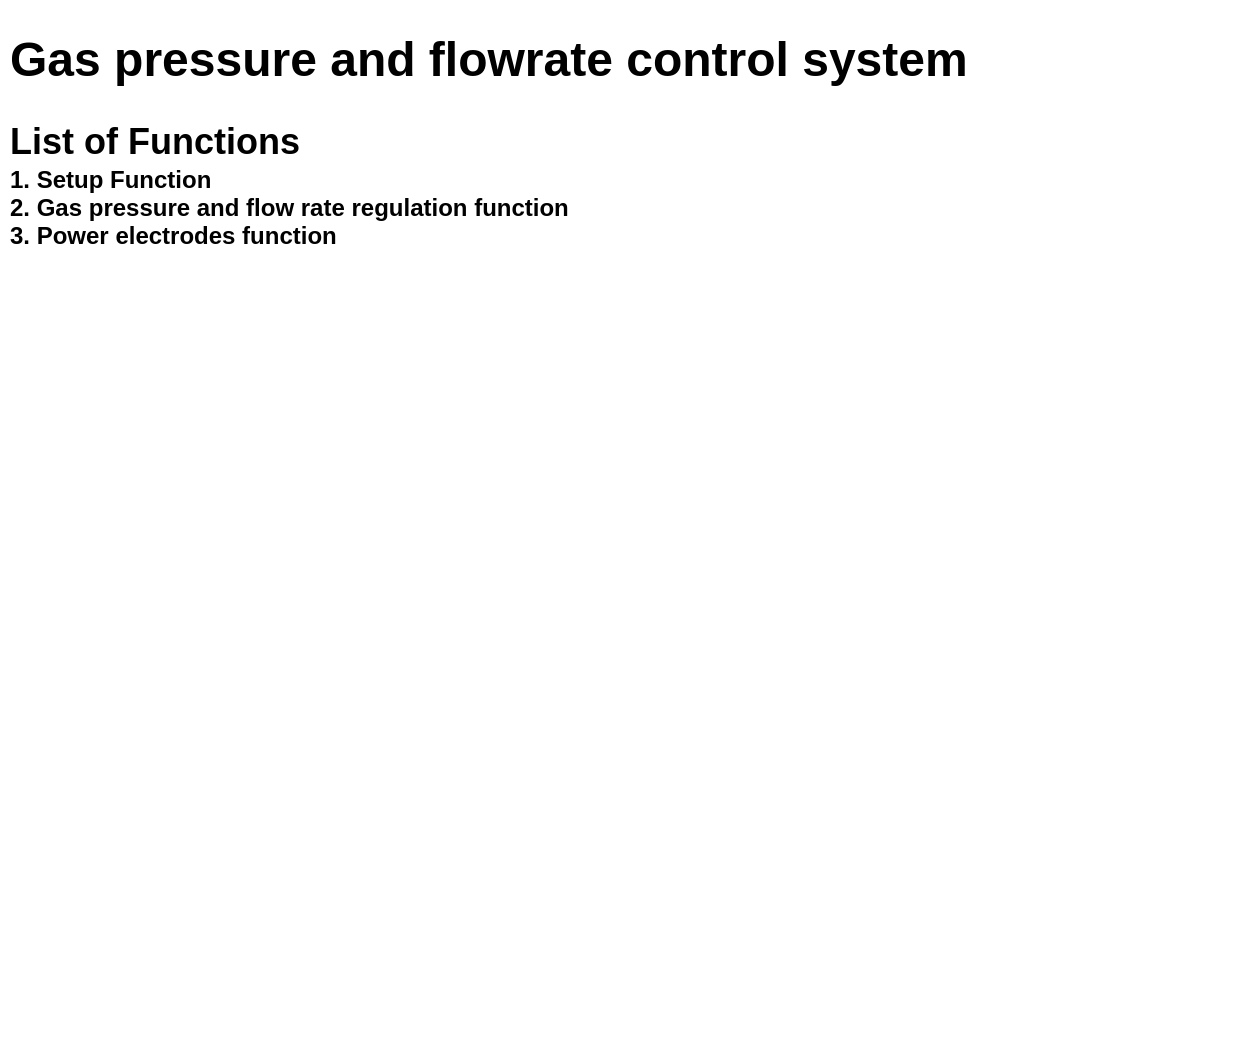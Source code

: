 <mxfile version="22.0.8" type="device" pages="3">
  <diagram name="Page-1" id="xTXgsjyf9RrlP9VQwxoH">
    <mxGraphModel dx="880" dy="516" grid="1" gridSize="10" guides="1" tooltips="1" connect="1" arrows="1" fold="1" page="1" pageScale="1" pageWidth="850" pageHeight="1100" math="0" shadow="0">
      <root>
        <mxCell id="0" />
        <mxCell id="1" parent="0" />
        <mxCell id="KdB827aXLYzTpH9bJOCs-2" value="&lt;h1&gt;Gas pressure and flowrate control system&lt;/h1&gt;&lt;div style=&quot;font-size: 18px;&quot;&gt;&lt;b&gt;List of Functions&lt;/b&gt;&lt;/div&gt;&lt;div style=&quot;&quot;&gt;&lt;b&gt;1. Setup Function&lt;/b&gt;&lt;/div&gt;&lt;div style=&quot;&quot;&gt;&lt;b&gt;2. Gas pressure and flow rate regulation function&lt;/b&gt;&lt;/div&gt;&lt;div style=&quot;&quot;&gt;&lt;b&gt;3. Power electrodes function&lt;/b&gt;&lt;/div&gt;" style="text;html=1;strokeColor=none;fillColor=none;spacing=5;spacingTop=-20;whiteSpace=wrap;overflow=hidden;rounded=0;" vertex="1" parent="1">
          <mxGeometry x="80" y="40" width="620" height="520" as="geometry" />
        </mxCell>
      </root>
    </mxGraphModel>
  </diagram>
  <diagram id="VFAT9bgTHXIi4trOcYz8" name="Page-2">
    <mxGraphModel dx="1173" dy="688" grid="1" gridSize="10" guides="1" tooltips="1" connect="1" arrows="1" fold="1" page="1" pageScale="1" pageWidth="850" pageHeight="1100" math="0" shadow="0">
      <root>
        <mxCell id="0" />
        <mxCell id="1" parent="0" />
        <mxCell id="PwUncJhch4i5nEbeuBFp-1" value="START" style="rounded=1;whiteSpace=wrap;html=1;" vertex="1" parent="1">
          <mxGeometry x="187.81" y="130" width="75" height="40" as="geometry" />
        </mxCell>
        <mxCell id="PwUncJhch4i5nEbeuBFp-2" value="STOP" style="rounded=1;whiteSpace=wrap;html=1;" vertex="1" parent="1">
          <mxGeometry x="576.56" y="910" width="75" height="40" as="geometry" />
        </mxCell>
        <mxCell id="BFlWm7-OITBW41VC_ySG-1" value="gas_pressure = read _pressure()&lt;br&gt;gas_flowrate = read_flowrate()&lt;br&gt;electrode_power_state = False" style="rounded=0;whiteSpace=wrap;html=1;" vertex="1" parent="1">
          <mxGeometry x="115.81" y="230" width="219" height="60" as="geometry" />
        </mxCell>
        <mxCell id="BFlWm7-OITBW41VC_ySG-2" value="if&lt;br&gt;gas_pressure &amp;lt; min_gas_pressure&lt;br&gt;&amp;amp;&amp;amp;&lt;br&gt;gas_flowrate == OFF" style="rhombus;whiteSpace=wrap;html=1;" vertex="1" parent="1">
          <mxGeometry x="108.06" y="340" width="234.5" height="170" as="geometry" />
        </mxCell>
        <mxCell id="BFlWm7-OITBW41VC_ySG-5" value="electrode_power_state = power_electrodes(ON)" style="rounded=0;whiteSpace=wrap;html=1;" vertex="1" parent="1">
          <mxGeometry x="86.81" y="670" width="277" height="60" as="geometry" />
        </mxCell>
        <mxCell id="BFlWm7-OITBW41VC_ySG-9" value="" style="endArrow=classic;html=1;rounded=0;exitX=0.5;exitY=1;exitDx=0;exitDy=0;entryX=0.5;entryY=0;entryDx=0;entryDy=0;" edge="1" parent="1" source="PwUncJhch4i5nEbeuBFp-1" target="BFlWm7-OITBW41VC_ySG-1">
          <mxGeometry width="50" height="50" relative="1" as="geometry">
            <mxPoint x="189.81" y="310" as="sourcePoint" />
            <mxPoint x="239.81" y="260" as="targetPoint" />
          </mxGeometry>
        </mxCell>
        <mxCell id="BFlWm7-OITBW41VC_ySG-10" value="" style="endArrow=classic;html=1;rounded=0;exitX=0.5;exitY=1;exitDx=0;exitDy=0;entryX=0.5;entryY=0;entryDx=0;entryDy=0;" edge="1" parent="1" source="BFlWm7-OITBW41VC_ySG-1" target="BFlWm7-OITBW41VC_ySG-2">
          <mxGeometry width="50" height="50" relative="1" as="geometry">
            <mxPoint x="209.81" y="330" as="sourcePoint" />
            <mxPoint x="239.81" y="310" as="targetPoint" />
          </mxGeometry>
        </mxCell>
        <mxCell id="qNj3veaLrJEmb5Fn7f3s-1" value="&lt;h1&gt;Gas pressure and flowrate regulation function&lt;/h1&gt;" style="text;html=1;strokeColor=none;fillColor=none;spacing=5;spacingTop=-20;whiteSpace=wrap;overflow=hidden;rounded=0;" vertex="1" parent="1">
          <mxGeometry x="155.5" y="10" width="540" height="50" as="geometry" />
        </mxCell>
        <mxCell id="qNj3veaLrJEmb5Fn7f3s-2" value="Yes" style="text;html=1;strokeColor=none;fillColor=none;align=center;verticalAlign=middle;whiteSpace=wrap;rounded=0;" vertex="1" parent="1">
          <mxGeometry x="232.81" y="510" width="30" height="30" as="geometry" />
        </mxCell>
        <mxCell id="qNj3veaLrJEmb5Fn7f3s-4" value="No" style="text;html=1;strokeColor=none;fillColor=none;align=center;verticalAlign=middle;whiteSpace=wrap;rounded=0;" vertex="1" parent="1">
          <mxGeometry x="334.81" y="430" width="30" height="30" as="geometry" />
        </mxCell>
        <mxCell id="WMU3eJjBPtPkebxCkTKI-1" value="else if&lt;br&gt;gas_pressure &amp;gt;= max_gas_pressure&lt;br&gt;&amp;amp;&amp;amp;&lt;br&gt;gas_flowrate == ON" style="rhombus;whiteSpace=wrap;html=1;" vertex="1" parent="1">
          <mxGeometry x="496.81" y="340" width="234.5" height="170" as="geometry" />
        </mxCell>
        <mxCell id="WMU3eJjBPtPkebxCkTKI-3" value="electrode_power_state = power_electrodes(OFF)" style="rounded=0;whiteSpace=wrap;html=1;" vertex="1" parent="1">
          <mxGeometry x="475.56" y="680" width="277" height="50" as="geometry" />
        </mxCell>
        <mxCell id="WMU3eJjBPtPkebxCkTKI-9" value="while&lt;br&gt;electrode_power_state == False" style="rhombus;whiteSpace=wrap;html=1;" vertex="1" parent="1">
          <mxGeometry x="104.56" y="550" width="241.5" height="90" as="geometry" />
        </mxCell>
        <mxCell id="5Qs_rdAYjcOikUmVvVix-1" value="while&lt;br&gt;electrode_power_state == False" style="rhombus;whiteSpace=wrap;html=1;" vertex="1" parent="1">
          <mxGeometry x="493.31" y="550" width="241.5" height="90" as="geometry" />
        </mxCell>
        <mxCell id="5Qs_rdAYjcOikUmVvVix-2" value="" style="endArrow=classic;html=1;rounded=0;exitX=1;exitY=0.5;exitDx=0;exitDy=0;entryX=0.5;entryY=0;entryDx=0;entryDy=0;" edge="1" parent="1" source="BFlWm7-OITBW41VC_ySG-2" target="WMU3eJjBPtPkebxCkTKI-1">
          <mxGeometry width="50" height="50" relative="1" as="geometry">
            <mxPoint x="416.81" y="590" as="sourcePoint" />
            <mxPoint x="466.81" y="540" as="targetPoint" />
            <Array as="points">
              <mxPoint x="386.81" y="425" />
              <mxPoint x="386.81" y="280" />
              <mxPoint x="613.81" y="280" />
            </Array>
          </mxGeometry>
        </mxCell>
        <mxCell id="5Qs_rdAYjcOikUmVvVix-3" value="" style="endArrow=classic;html=1;rounded=0;exitX=0.5;exitY=1;exitDx=0;exitDy=0;entryX=0.5;entryY=0;entryDx=0;entryDy=0;" edge="1" parent="1" source="BFlWm7-OITBW41VC_ySG-2" target="WMU3eJjBPtPkebxCkTKI-9">
          <mxGeometry width="50" height="50" relative="1" as="geometry">
            <mxPoint x="456.81" y="590" as="sourcePoint" />
            <mxPoint x="506.81" y="540" as="targetPoint" />
          </mxGeometry>
        </mxCell>
        <mxCell id="5Qs_rdAYjcOikUmVvVix-4" value="Yes" style="text;html=1;strokeColor=none;fillColor=none;align=center;verticalAlign=middle;whiteSpace=wrap;rounded=0;" vertex="1" parent="1">
          <mxGeometry x="576.56" y="510" width="30" height="30" as="geometry" />
        </mxCell>
        <mxCell id="5Qs_rdAYjcOikUmVvVix-5" value="No" style="text;html=1;strokeColor=none;fillColor=none;align=center;verticalAlign=middle;whiteSpace=wrap;rounded=0;" vertex="1" parent="1">
          <mxGeometry x="722.56" y="420" width="30" height="30" as="geometry" />
        </mxCell>
        <mxCell id="5Qs_rdAYjcOikUmVvVix-6" value="" style="endArrow=classic;html=1;rounded=0;exitX=0.5;exitY=1;exitDx=0;exitDy=0;entryX=0.5;entryY=0;entryDx=0;entryDy=0;" edge="1" parent="1" source="WMU3eJjBPtPkebxCkTKI-1" target="5Qs_rdAYjcOikUmVvVix-1">
          <mxGeometry width="50" height="50" relative="1" as="geometry">
            <mxPoint x="416.81" y="590" as="sourcePoint" />
            <mxPoint x="466.81" y="540" as="targetPoint" />
          </mxGeometry>
        </mxCell>
        <mxCell id="5Qs_rdAYjcOikUmVvVix-7" value="" style="endArrow=classic;html=1;rounded=0;exitX=0.5;exitY=1;exitDx=0;exitDy=0;entryX=0.5;entryY=0;entryDx=0;entryDy=0;" edge="1" parent="1" source="WMU3eJjBPtPkebxCkTKI-9" target="BFlWm7-OITBW41VC_ySG-5">
          <mxGeometry width="50" height="50" relative="1" as="geometry">
            <mxPoint x="456.81" y="590" as="sourcePoint" />
            <mxPoint x="506.81" y="540" as="targetPoint" />
          </mxGeometry>
        </mxCell>
        <mxCell id="5Qs_rdAYjcOikUmVvVix-8" value="" style="endArrow=classic;html=1;rounded=0;exitX=0.5;exitY=1;exitDx=0;exitDy=0;entryX=0;entryY=0.5;entryDx=0;entryDy=0;" edge="1" parent="1" source="BFlWm7-OITBW41VC_ySG-5" target="WMU3eJjBPtPkebxCkTKI-9">
          <mxGeometry width="50" height="50" relative="1" as="geometry">
            <mxPoint x="456.81" y="670" as="sourcePoint" />
            <mxPoint x="506.81" y="620" as="targetPoint" />
            <Array as="points">
              <mxPoint x="225.81" y="780" />
              <mxPoint x="46.81" y="780" />
              <mxPoint x="46.81" y="595" />
            </Array>
          </mxGeometry>
        </mxCell>
        <mxCell id="5Qs_rdAYjcOikUmVvVix-9" value="Yes" style="text;html=1;strokeColor=none;fillColor=none;align=center;verticalAlign=middle;whiteSpace=wrap;rounded=0;" vertex="1" parent="1">
          <mxGeometry x="187.81" y="640" width="30" height="30" as="geometry" />
        </mxCell>
        <mxCell id="5Qs_rdAYjcOikUmVvVix-10" value="Yes" style="text;html=1;strokeColor=none;fillColor=none;align=center;verticalAlign=middle;whiteSpace=wrap;rounded=0;" vertex="1" parent="1">
          <mxGeometry x="576.56" y="640" width="30" height="30" as="geometry" />
        </mxCell>
        <mxCell id="5Qs_rdAYjcOikUmVvVix-11" value="" style="endArrow=classic;html=1;rounded=0;exitX=0.5;exitY=1;exitDx=0;exitDy=0;entryX=0.5;entryY=0;entryDx=0;entryDy=0;" edge="1" parent="1" source="5Qs_rdAYjcOikUmVvVix-1" target="WMU3eJjBPtPkebxCkTKI-3">
          <mxGeometry width="50" height="50" relative="1" as="geometry">
            <mxPoint x="416.81" y="620" as="sourcePoint" />
            <mxPoint x="466.81" y="570" as="targetPoint" />
          </mxGeometry>
        </mxCell>
        <mxCell id="5Qs_rdAYjcOikUmVvVix-12" value="" style="endArrow=classic;html=1;rounded=0;exitX=1;exitY=0.5;exitDx=0;exitDy=0;entryX=0;entryY=0.5;entryDx=0;entryDy=0;" edge="1" parent="1" source="WMU3eJjBPtPkebxCkTKI-9" target="5Qs_rdAYjcOikUmVvVix-13">
          <mxGeometry width="50" height="50" relative="1" as="geometry">
            <mxPoint x="444.18" y="500" as="sourcePoint" />
            <mxPoint x="464.18" y="500" as="targetPoint" />
            <Array as="points">
              <mxPoint x="394.18" y="595" />
              <mxPoint x="394.18" y="830" />
            </Array>
          </mxGeometry>
        </mxCell>
        <mxCell id="5Qs_rdAYjcOikUmVvVix-13" value="" style="ellipse;whiteSpace=wrap;html=1;aspect=fixed;" vertex="1" parent="1">
          <mxGeometry x="594.06" y="810" width="40" height="40" as="geometry" />
        </mxCell>
        <mxCell id="5Qs_rdAYjcOikUmVvVix-14" value="" style="endArrow=classic;html=1;rounded=0;exitX=0.5;exitY=1;exitDx=0;exitDy=0;entryX=0;entryY=0.5;entryDx=0;entryDy=0;" edge="1" parent="1" source="WMU3eJjBPtPkebxCkTKI-3" target="5Qs_rdAYjcOikUmVvVix-1">
          <mxGeometry width="50" height="50" relative="1" as="geometry">
            <mxPoint x="444.18" y="670" as="sourcePoint" />
            <mxPoint x="494.18" y="620" as="targetPoint" />
            <Array as="points">
              <mxPoint x="614.18" y="760" />
              <mxPoint x="444.18" y="760" />
              <mxPoint x="444.18" y="595" />
            </Array>
          </mxGeometry>
        </mxCell>
        <mxCell id="5Qs_rdAYjcOikUmVvVix-15" value="" style="endArrow=classic;html=1;rounded=0;exitX=1;exitY=0.5;exitDx=0;exitDy=0;entryX=0.5;entryY=0;entryDx=0;entryDy=0;" edge="1" parent="1" source="5Qs_rdAYjcOikUmVvVix-1" target="5Qs_rdAYjcOikUmVvVix-13">
          <mxGeometry width="50" height="50" relative="1" as="geometry">
            <mxPoint x="444.18" y="670" as="sourcePoint" />
            <mxPoint x="494.18" y="620" as="targetPoint" />
            <Array as="points">
              <mxPoint x="774.18" y="595" />
              <mxPoint x="774.18" y="790" />
              <mxPoint x="614.18" y="790" />
            </Array>
          </mxGeometry>
        </mxCell>
        <mxCell id="5Qs_rdAYjcOikUmVvVix-16" value="" style="endArrow=classic;html=1;rounded=0;exitX=1;exitY=0.5;exitDx=0;exitDy=0;entryX=1;entryY=0.5;entryDx=0;entryDy=0;" edge="1" parent="1" source="WMU3eJjBPtPkebxCkTKI-1" target="5Qs_rdAYjcOikUmVvVix-13">
          <mxGeometry width="50" height="50" relative="1" as="geometry">
            <mxPoint x="444.18" y="670" as="sourcePoint" />
            <mxPoint x="654.18" y="870" as="targetPoint" />
            <Array as="points">
              <mxPoint x="804.18" y="425" />
              <mxPoint x="804.18" y="830" />
            </Array>
          </mxGeometry>
        </mxCell>
        <mxCell id="5Qs_rdAYjcOikUmVvVix-17" value="No" style="text;html=1;strokeColor=none;fillColor=none;align=center;verticalAlign=middle;whiteSpace=wrap;rounded=0;" vertex="1" parent="1">
          <mxGeometry x="722.56" y="590" width="30" height="30" as="geometry" />
        </mxCell>
        <mxCell id="5Qs_rdAYjcOikUmVvVix-18" value="" style="endArrow=classic;html=1;rounded=0;exitX=0.5;exitY=1;exitDx=0;exitDy=0;entryX=0.5;entryY=0;entryDx=0;entryDy=0;" edge="1" parent="1" source="5Qs_rdAYjcOikUmVvVix-13" target="PwUncJhch4i5nEbeuBFp-2">
          <mxGeometry width="50" height="50" relative="1" as="geometry">
            <mxPoint x="474.18" y="770" as="sourcePoint" />
            <mxPoint x="524.18" y="720" as="targetPoint" />
          </mxGeometry>
        </mxCell>
      </root>
    </mxGraphModel>
  </diagram>
  <diagram id="IKxykTdm5G88fnNIyr_j" name="Page-3">
    <mxGraphModel dx="1173" dy="688" grid="1" gridSize="10" guides="1" tooltips="1" connect="1" arrows="1" fold="1" page="1" pageScale="1" pageWidth="850" pageHeight="1100" math="0" shadow="0">
      <root>
        <mxCell id="0" />
        <mxCell id="1" parent="0" />
        <mxCell id="eAF2KnKh1tU8u6O96-1u-1" value="&lt;h1&gt;Power electrodes function&lt;/h1&gt;" style="text;html=1;strokeColor=none;fillColor=none;spacing=5;spacingTop=-20;whiteSpace=wrap;overflow=hidden;rounded=0;" vertex="1" parent="1">
          <mxGeometry x="265" y="20" width="320" height="50" as="geometry" />
        </mxCell>
        <mxCell id="eAF2KnKh1tU8u6O96-1u-2" value="START" style="rounded=1;whiteSpace=wrap;html=1;" vertex="1" parent="1">
          <mxGeometry x="189.5" y="210" width="75" height="40" as="geometry" />
        </mxCell>
        <mxCell id="eAF2KnKh1tU8u6O96-1u-3" value="STOP" style="rounded=1;whiteSpace=wrap;html=1;" vertex="1" parent="1">
          <mxGeometry x="585" y="945" width="75" height="40" as="geometry" />
        </mxCell>
        <mxCell id="eAF2KnKh1tU8u6O96-1u-4" value="action" style="shape=parallelogram;perimeter=parallelogramPerimeter;whiteSpace=wrap;html=1;fixedSize=1;" vertex="1" parent="1">
          <mxGeometry x="179.75" y="280" width="94.5" height="50" as="geometry" />
        </mxCell>
        <mxCell id="eAF2KnKh1tU8u6O96-1u-5" value="if&lt;br&gt;action == OFF" style="rhombus;whiteSpace=wrap;html=1;" vertex="1" parent="1">
          <mxGeometry x="154.5" y="420" width="145" height="70" as="geometry" />
        </mxCell>
        <mxCell id="eAF2KnKh1tU8u6O96-1u-6" value="drive electrode relay low&lt;br&gt;electrode_feedback = read_electrode_power_feedback()" style="rounded=0;whiteSpace=wrap;html=1;" vertex="1" parent="1">
          <mxGeometry x="67" y="520" width="320" height="60" as="geometry" />
        </mxCell>
        <mxCell id="eAF2KnKh1tU8u6O96-1u-7" value="if&lt;br&gt;electrode_feedback == OFF" style="rhombus;whiteSpace=wrap;html=1;" vertex="1" parent="1">
          <mxGeometry x="117.58" y="600" width="217.83" height="100" as="geometry" />
        </mxCell>
        <mxCell id="eAF2KnKh1tU8u6O96-1u-8" value="execution_status = False" style="rounded=0;whiteSpace=wrap;html=1;" vertex="1" parent="1">
          <mxGeometry x="126.49" y="360" width="200" height="40" as="geometry" />
        </mxCell>
        <mxCell id="eAF2KnKh1tU8u6O96-1u-9" value="execution_status = True" style="rounded=0;whiteSpace=wrap;html=1;" vertex="1" parent="1">
          <mxGeometry x="144.25" y="730" width="164.49" height="50" as="geometry" />
        </mxCell>
        <mxCell id="eAF2KnKh1tU8u6O96-1u-10" value="" style="ellipse;whiteSpace=wrap;html=1;aspect=fixed;" vertex="1" parent="1">
          <mxGeometry x="212.0" y="970" width="30" height="30" as="geometry" />
        </mxCell>
        <mxCell id="eAF2KnKh1tU8u6O96-1u-17" value="else if&lt;br&gt;action == ON" style="rhombus;whiteSpace=wrap;html=1;" vertex="1" parent="1">
          <mxGeometry x="550.82" y="210" width="145" height="70" as="geometry" />
        </mxCell>
        <mxCell id="eAF2KnKh1tU8u6O96-1u-18" value="drive electrode relay high&lt;br&gt;electrode_feedback = read_electrode_power_feedback()" style="rounded=0;whiteSpace=wrap;html=1;" vertex="1" parent="1">
          <mxGeometry x="463.32" y="310" width="320" height="60" as="geometry" />
        </mxCell>
        <mxCell id="eAF2KnKh1tU8u6O96-1u-19" value="if&lt;br&gt;electrode_feedback == ON" style="rhombus;whiteSpace=wrap;html=1;" vertex="1" parent="1">
          <mxGeometry x="514.41" y="400" width="217.83" height="100" as="geometry" />
        </mxCell>
        <mxCell id="eAF2KnKh1tU8u6O96-1u-20" value="execution_status = True" style="rounded=0;whiteSpace=wrap;html=1;" vertex="1" parent="1">
          <mxGeometry x="541.08" y="530" width="164.49" height="50" as="geometry" />
        </mxCell>
        <mxCell id="eAF2KnKh1tU8u6O96-1u-21" value="" style="ellipse;whiteSpace=wrap;html=1;aspect=fixed;" vertex="1" parent="1">
          <mxGeometry x="607.5" y="690" width="30" height="30" as="geometry" />
        </mxCell>
        <mxCell id="eAF2KnKh1tU8u6O96-1u-23" value="" style="endArrow=classic;html=1;rounded=0;exitX=0.5;exitY=1;exitDx=0;exitDy=0;entryX=0.5;entryY=0;entryDx=0;entryDy=0;" edge="1" parent="1" source="eAF2KnKh1tU8u6O96-1u-2" target="eAF2KnKh1tU8u6O96-1u-4">
          <mxGeometry width="50" height="50" relative="1" as="geometry">
            <mxPoint x="230" y="370" as="sourcePoint" />
            <mxPoint x="280" y="320" as="targetPoint" />
          </mxGeometry>
        </mxCell>
        <mxCell id="eAF2KnKh1tU8u6O96-1u-24" value="" style="endArrow=classic;html=1;rounded=0;exitX=0.5;exitY=1;exitDx=0;exitDy=0;entryX=0.5;entryY=0;entryDx=0;entryDy=0;" edge="1" parent="1" source="eAF2KnKh1tU8u6O96-1u-4" target="eAF2KnKh1tU8u6O96-1u-8">
          <mxGeometry width="50" height="50" relative="1" as="geometry">
            <mxPoint x="230" y="370" as="sourcePoint" />
            <mxPoint x="280" y="320" as="targetPoint" />
          </mxGeometry>
        </mxCell>
        <mxCell id="eAF2KnKh1tU8u6O96-1u-25" value="" style="endArrow=classic;html=1;rounded=0;exitX=0.5;exitY=1;exitDx=0;exitDy=0;entryX=0.5;entryY=0;entryDx=0;entryDy=0;" edge="1" parent="1" source="eAF2KnKh1tU8u6O96-1u-8" target="eAF2KnKh1tU8u6O96-1u-5">
          <mxGeometry width="50" height="50" relative="1" as="geometry">
            <mxPoint x="230" y="430" as="sourcePoint" />
            <mxPoint x="280" y="380" as="targetPoint" />
          </mxGeometry>
        </mxCell>
        <mxCell id="eAF2KnKh1tU8u6O96-1u-26" value="" style="endArrow=classic;html=1;rounded=0;exitX=0.5;exitY=1;exitDx=0;exitDy=0;entryX=0.5;entryY=0;entryDx=0;entryDy=0;" edge="1" parent="1" source="eAF2KnKh1tU8u6O96-1u-5" target="eAF2KnKh1tU8u6O96-1u-6">
          <mxGeometry width="50" height="50" relative="1" as="geometry">
            <mxPoint x="230" y="610" as="sourcePoint" />
            <mxPoint x="280" y="560" as="targetPoint" />
          </mxGeometry>
        </mxCell>
        <mxCell id="eAF2KnKh1tU8u6O96-1u-27" value="" style="endArrow=classic;html=1;rounded=0;exitX=0.5;exitY=1;exitDx=0;exitDy=0;entryX=0.5;entryY=0;entryDx=0;entryDy=0;" edge="1" parent="1" source="eAF2KnKh1tU8u6O96-1u-6" target="eAF2KnKh1tU8u6O96-1u-7">
          <mxGeometry width="50" height="50" relative="1" as="geometry">
            <mxPoint x="230" y="670" as="sourcePoint" />
            <mxPoint x="280" y="620" as="targetPoint" />
          </mxGeometry>
        </mxCell>
        <mxCell id="eAF2KnKh1tU8u6O96-1u-28" value="" style="endArrow=classic;html=1;rounded=0;exitX=0.5;exitY=1;exitDx=0;exitDy=0;entryX=0.5;entryY=0;entryDx=0;entryDy=0;" edge="1" parent="1" source="eAF2KnKh1tU8u6O96-1u-7" target="eAF2KnKh1tU8u6O96-1u-9">
          <mxGeometry width="50" height="50" relative="1" as="geometry">
            <mxPoint x="230" y="760" as="sourcePoint" />
            <mxPoint x="280" y="710" as="targetPoint" />
          </mxGeometry>
        </mxCell>
        <mxCell id="eAF2KnKh1tU8u6O96-1u-29" value="" style="endArrow=classic;html=1;rounded=0;exitX=0.5;exitY=1;exitDx=0;exitDy=0;entryX=0.5;entryY=0;entryDx=0;entryDy=0;" edge="1" parent="1" source="eAF2KnKh1tU8u6O96-1u-17" target="eAF2KnKh1tU8u6O96-1u-18">
          <mxGeometry width="50" height="50" relative="1" as="geometry">
            <mxPoint x="400" y="520" as="sourcePoint" />
            <mxPoint x="450" y="470" as="targetPoint" />
          </mxGeometry>
        </mxCell>
        <mxCell id="eAF2KnKh1tU8u6O96-1u-30" value="" style="endArrow=classic;html=1;rounded=0;exitX=0.5;exitY=1;exitDx=0;exitDy=0;entryX=0.5;entryY=0;entryDx=0;entryDy=0;" edge="1" parent="1" source="eAF2KnKh1tU8u6O96-1u-18" target="eAF2KnKh1tU8u6O96-1u-19">
          <mxGeometry width="50" height="50" relative="1" as="geometry">
            <mxPoint x="400" y="520" as="sourcePoint" />
            <mxPoint x="450" y="470" as="targetPoint" />
          </mxGeometry>
        </mxCell>
        <mxCell id="eAF2KnKh1tU8u6O96-1u-31" value="" style="endArrow=classic;html=1;rounded=0;exitX=0.5;exitY=1;exitDx=0;exitDy=0;entryX=0.5;entryY=0;entryDx=0;entryDy=0;" edge="1" parent="1" source="eAF2KnKh1tU8u6O96-1u-19" target="eAF2KnKh1tU8u6O96-1u-20">
          <mxGeometry width="50" height="50" relative="1" as="geometry">
            <mxPoint x="400" y="520" as="sourcePoint" />
            <mxPoint x="450" y="470" as="targetPoint" />
          </mxGeometry>
        </mxCell>
        <mxCell id="eAF2KnKh1tU8u6O96-1u-32" value="" style="endArrow=classic;html=1;rounded=0;exitX=0.5;exitY=1;exitDx=0;exitDy=0;entryX=0.5;entryY=0;entryDx=0;entryDy=0;" edge="1" parent="1" source="eAF2KnKh1tU8u6O96-1u-20" target="eAF2KnKh1tU8u6O96-1u-21">
          <mxGeometry width="50" height="50" relative="1" as="geometry">
            <mxPoint x="400" y="520" as="sourcePoint" />
            <mxPoint x="450" y="470" as="targetPoint" />
          </mxGeometry>
        </mxCell>
        <mxCell id="eAF2KnKh1tU8u6O96-1u-33" value="" style="endArrow=classic;html=1;rounded=0;exitX=1;exitY=0.5;exitDx=0;exitDy=0;entryX=0.5;entryY=0;entryDx=0;entryDy=0;" edge="1" parent="1" source="eAF2KnKh1tU8u6O96-1u-5" target="eAF2KnKh1tU8u6O96-1u-17">
          <mxGeometry width="50" height="50" relative="1" as="geometry">
            <mxPoint x="400" y="390" as="sourcePoint" />
            <mxPoint x="450" y="340" as="targetPoint" />
            <Array as="points">
              <mxPoint x="390" y="455" />
              <mxPoint x="390" y="160" />
              <mxPoint x="623" y="160" />
            </Array>
          </mxGeometry>
        </mxCell>
        <mxCell id="eAF2KnKh1tU8u6O96-1u-35" value="return execution_status" style="shape=parallelogram;perimeter=parallelogramPerimeter;whiteSpace=wrap;html=1;fixedSize=1;" vertex="1" parent="1">
          <mxGeometry x="534.98" y="845" width="176.68" height="50" as="geometry" />
        </mxCell>
        <mxCell id="eAF2KnKh1tU8u6O96-1u-37" value="" style="endArrow=classic;html=1;rounded=0;exitX=0.5;exitY=1;exitDx=0;exitDy=0;entryX=0.5;entryY=0;entryDx=0;entryDy=0;" edge="1" parent="1" source="eAF2KnKh1tU8u6O96-1u-9" target="eAF2KnKh1tU8u6O96-1u-10">
          <mxGeometry width="50" height="50" relative="1" as="geometry">
            <mxPoint x="400" y="700" as="sourcePoint" />
            <mxPoint x="450" y="650" as="targetPoint" />
          </mxGeometry>
        </mxCell>
        <mxCell id="eAF2KnKh1tU8u6O96-1u-39" value="" style="endArrow=classic;html=1;rounded=0;exitX=1;exitY=0.5;exitDx=0;exitDy=0;entryX=0;entryY=0.5;entryDx=0;entryDy=0;" edge="1" parent="1" source="eAF2KnKh1tU8u6O96-1u-10" target="eAF2KnKh1tU8u6O96-1u-21">
          <mxGeometry width="50" height="50" relative="1" as="geometry">
            <mxPoint x="400" y="700" as="sourcePoint" />
            <mxPoint x="450" y="650" as="targetPoint" />
            <Array as="points">
              <mxPoint x="440" y="985" />
              <mxPoint x="440" y="825" />
              <mxPoint x="440" y="705" />
            </Array>
          </mxGeometry>
        </mxCell>
        <mxCell id="eAF2KnKh1tU8u6O96-1u-42" value="" style="endArrow=classic;html=1;rounded=0;exitX=0.5;exitY=1;exitDx=0;exitDy=0;entryX=0.5;entryY=0;entryDx=0;entryDy=0;" edge="1" parent="1" source="eAF2KnKh1tU8u6O96-1u-35" target="eAF2KnKh1tU8u6O96-1u-3">
          <mxGeometry width="50" height="50" relative="1" as="geometry">
            <mxPoint x="400" y="715" as="sourcePoint" />
            <mxPoint x="450" y="665" as="targetPoint" />
          </mxGeometry>
        </mxCell>
        <mxCell id="eAF2KnKh1tU8u6O96-1u-44" value="" style="ellipse;whiteSpace=wrap;html=1;aspect=fixed;" vertex="1" parent="1">
          <mxGeometry x="608.33" y="765" width="30" height="30" as="geometry" />
        </mxCell>
        <mxCell id="eAF2KnKh1tU8u6O96-1u-45" value="" style="endArrow=classic;html=1;rounded=0;exitX=0.5;exitY=1;exitDx=0;exitDy=0;entryX=0.5;entryY=0;entryDx=0;entryDy=0;" edge="1" parent="1" source="eAF2KnKh1tU8u6O96-1u-21" target="eAF2KnKh1tU8u6O96-1u-44">
          <mxGeometry width="50" height="50" relative="1" as="geometry">
            <mxPoint x="480" y="790" as="sourcePoint" />
            <mxPoint x="530" y="740" as="targetPoint" />
          </mxGeometry>
        </mxCell>
        <mxCell id="eAF2KnKh1tU8u6O96-1u-46" value="" style="endArrow=classic;html=1;rounded=0;exitX=0.5;exitY=1;exitDx=0;exitDy=0;entryX=0.5;entryY=0;entryDx=0;entryDy=0;" edge="1" parent="1" source="eAF2KnKh1tU8u6O96-1u-44" target="eAF2KnKh1tU8u6O96-1u-35">
          <mxGeometry width="50" height="50" relative="1" as="geometry">
            <mxPoint x="480" y="865" as="sourcePoint" />
            <mxPoint x="530" y="815" as="targetPoint" />
          </mxGeometry>
        </mxCell>
        <mxCell id="eAF2KnKh1tU8u6O96-1u-47" value="" style="endArrow=classic;html=1;rounded=0;exitX=1;exitY=0.5;exitDx=0;exitDy=0;entryX=1;entryY=0.5;entryDx=0;entryDy=0;" edge="1" parent="1" source="eAF2KnKh1tU8u6O96-1u-17" target="eAF2KnKh1tU8u6O96-1u-44">
          <mxGeometry width="50" height="50" relative="1" as="geometry">
            <mxPoint x="460" y="490" as="sourcePoint" />
            <mxPoint x="640" y="710" as="targetPoint" />
            <Array as="points">
              <mxPoint x="820" y="245" />
              <mxPoint x="820" y="780" />
            </Array>
          </mxGeometry>
        </mxCell>
        <mxCell id="b0M-An6cVzMPM3hGB31--1" value="Failed to power OFF electrodes" style="shape=parallelogram;perimeter=parallelogramPerimeter;whiteSpace=wrap;html=1;fixedSize=1;" vertex="1" parent="1">
          <mxGeometry x="67.0" y="850" width="140.5" height="50" as="geometry" />
        </mxCell>
        <mxCell id="b0M-An6cVzMPM3hGB31--3" value="" style="endArrow=classic;html=1;rounded=0;exitX=0;exitY=0.5;exitDx=0;exitDy=0;entryX=0;entryY=0.5;entryDx=0;entryDy=0;" edge="1" parent="1" source="eAF2KnKh1tU8u6O96-1u-7" target="b0M-An6cVzMPM3hGB31--1">
          <mxGeometry width="50" height="50" relative="1" as="geometry">
            <mxPoint x="410" y="780" as="sourcePoint" />
            <mxPoint x="460" y="730" as="targetPoint" />
            <Array as="points">
              <mxPoint x="60" y="650" />
              <mxPoint x="60" y="875" />
            </Array>
          </mxGeometry>
        </mxCell>
        <mxCell id="b0M-An6cVzMPM3hGB31--4" value="" style="endArrow=classic;html=1;rounded=0;exitX=0.5;exitY=1;exitDx=0;exitDy=0;entryX=0.004;entryY=0.637;entryDx=0;entryDy=0;entryPerimeter=0;" edge="1" parent="1" source="b0M-An6cVzMPM3hGB31--1" target="eAF2KnKh1tU8u6O96-1u-10">
          <mxGeometry width="50" height="50" relative="1" as="geometry">
            <mxPoint x="200" y="1010" as="sourcePoint" />
            <mxPoint x="250" y="960" as="targetPoint" />
            <Array as="points">
              <mxPoint x="137" y="989" />
            </Array>
          </mxGeometry>
        </mxCell>
        <mxCell id="b0M-An6cVzMPM3hGB31--5" value="Failed to power ON electrodes" style="shape=parallelogram;perimeter=parallelogramPerimeter;whiteSpace=wrap;html=1;fixedSize=1;" vertex="1" parent="1">
          <mxGeometry x="660" y="620" width="140.5" height="50" as="geometry" />
        </mxCell>
        <mxCell id="b0M-An6cVzMPM3hGB31--6" value="" style="endArrow=classic;html=1;rounded=0;exitX=1;exitY=0.5;exitDx=0;exitDy=0;entryX=0.75;entryY=0;entryDx=0;entryDy=0;" edge="1" parent="1" source="eAF2KnKh1tU8u6O96-1u-19" target="b0M-An6cVzMPM3hGB31--5">
          <mxGeometry width="50" height="50" relative="1" as="geometry">
            <mxPoint x="280" y="710" as="sourcePoint" />
            <mxPoint x="330" y="660" as="targetPoint" />
            <Array as="points">
              <mxPoint x="765" y="450" />
            </Array>
          </mxGeometry>
        </mxCell>
        <mxCell id="b0M-An6cVzMPM3hGB31--7" value="" style="endArrow=classic;html=1;rounded=0;exitX=0.75;exitY=1;exitDx=0;exitDy=0;entryX=1;entryY=0.5;entryDx=0;entryDy=0;" edge="1" parent="1" source="b0M-An6cVzMPM3hGB31--5" target="eAF2KnKh1tU8u6O96-1u-21">
          <mxGeometry width="50" height="50" relative="1" as="geometry">
            <mxPoint x="280" y="710" as="sourcePoint" />
            <mxPoint x="330" y="660" as="targetPoint" />
            <Array as="points">
              <mxPoint x="765" y="705" />
            </Array>
          </mxGeometry>
        </mxCell>
        <mxCell id="b0M-An6cVzMPM3hGB31--8" value="Yes" style="text;html=1;strokeColor=none;fillColor=none;align=center;verticalAlign=middle;whiteSpace=wrap;rounded=0;" vertex="1" parent="1">
          <mxGeometry x="189.5" y="490" width="40" height="20" as="geometry" />
        </mxCell>
        <mxCell id="b0M-An6cVzMPM3hGB31--9" value="No" style="text;html=1;strokeColor=none;fillColor=none;align=center;verticalAlign=middle;whiteSpace=wrap;rounded=0;" vertex="1" parent="1">
          <mxGeometry x="692.24" y="220" width="40" height="20" as="geometry" />
        </mxCell>
        <mxCell id="b0M-An6cVzMPM3hGB31--10" value="Yes" style="text;html=1;strokeColor=none;fillColor=none;align=center;verticalAlign=middle;whiteSpace=wrap;rounded=0;" vertex="1" parent="1">
          <mxGeometry x="189.5" y="695" width="40" height="20" as="geometry" />
        </mxCell>
        <mxCell id="b0M-An6cVzMPM3hGB31--11" value="Yes" style="text;html=1;strokeColor=none;fillColor=none;align=center;verticalAlign=middle;whiteSpace=wrap;rounded=0;" vertex="1" parent="1">
          <mxGeometry x="585" y="500" width="40" height="20" as="geometry" />
        </mxCell>
        <mxCell id="b0M-An6cVzMPM3hGB31--12" value="Yes" style="text;html=1;strokeColor=none;fillColor=none;align=center;verticalAlign=middle;whiteSpace=wrap;rounded=0;" vertex="1" parent="1">
          <mxGeometry x="590" y="280" width="40" height="20" as="geometry" />
        </mxCell>
        <mxCell id="b0M-An6cVzMPM3hGB31--13" value="No" style="text;html=1;strokeColor=none;fillColor=none;align=center;verticalAlign=middle;whiteSpace=wrap;rounded=0;" vertex="1" parent="1">
          <mxGeometry x="77.58" y="630" width="40" height="20" as="geometry" />
        </mxCell>
        <mxCell id="b0M-An6cVzMPM3hGB31--14" value="No" style="text;html=1;strokeColor=none;fillColor=none;align=center;verticalAlign=middle;whiteSpace=wrap;rounded=0;" vertex="1" parent="1">
          <mxGeometry x="730" y="430" width="40" height="20" as="geometry" />
        </mxCell>
        <mxCell id="b0M-An6cVzMPM3hGB31--15" value="No" style="text;html=1;strokeColor=none;fillColor=none;align=center;verticalAlign=middle;whiteSpace=wrap;rounded=0;" vertex="1" parent="1">
          <mxGeometry x="295.41" y="430" width="40" height="20" as="geometry" />
        </mxCell>
      </root>
    </mxGraphModel>
  </diagram>
</mxfile>
